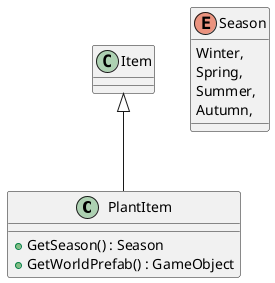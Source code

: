 @startuml
class PlantItem {
    + GetSeason() : Season
    + GetWorldPrefab() : GameObject
}
enum Season {
    Winter,
    Spring,
    Summer,
    Autumn,
}
Item <|-- PlantItem
@enduml
